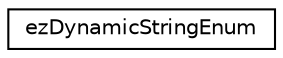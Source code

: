 digraph "Graphical Class Hierarchy"
{
 // LATEX_PDF_SIZE
  edge [fontname="Helvetica",fontsize="10",labelfontname="Helvetica",labelfontsize="10"];
  node [fontname="Helvetica",fontsize="10",shape=record];
  rankdir="LR";
  Node0 [label="ezDynamicStringEnum",height=0.2,width=0.4,color="black", fillcolor="white", style="filled",URL="$d3/dd2/classez_dynamic_string_enum.htm",tooltip="Stores the valid values and names for 'dynamic' enums."];
}
